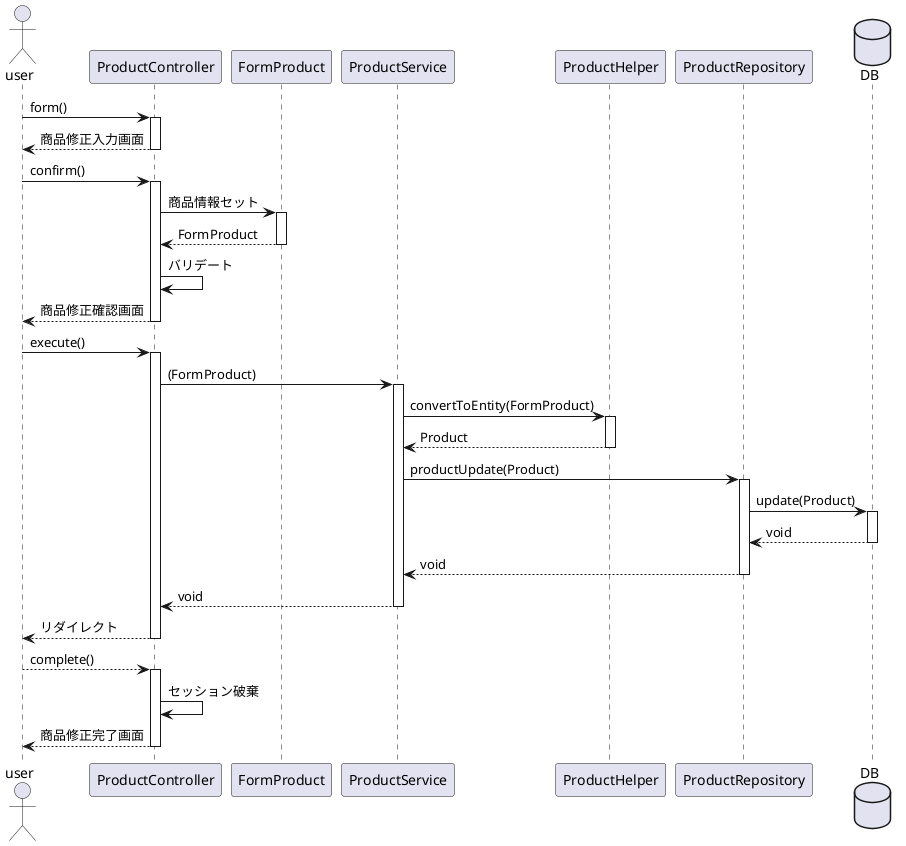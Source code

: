 @startuml

actor user
participant ProductController as Controller
participant FormProduct as Form
participant ProductService as Service
participant ProductHelper as Helper
participant ProductRepository as Repository
database DB


user -> Controller++:form()
user <-- Controller--:商品修正入力画面
user -> Controller++:confirm()
Controller -> Form++:商品情報セット
Controller <-- Form--:FormProduct
Controller -> Controller:バリデート
user <-- Controller--:商品修正確認画面
user -> Controller++:execute()
Controller -> Service++:(FormProduct)
Service -> Helper++:convertToEntity(FormProduct)
Service <-- Helper--:Product
Service -> Repository++:productUpdate(Product)
Repository -> DB++:update(Product)
Repository <-- DB--:void
Service <-- Repository--:void
Controller <-- Service--:void
user <-- Controller--:リダイレクト
user --> Controller++:complete()
Controller -> Controller:セッション破棄
user <-- Controller--:商品修正完了画面
@enduml